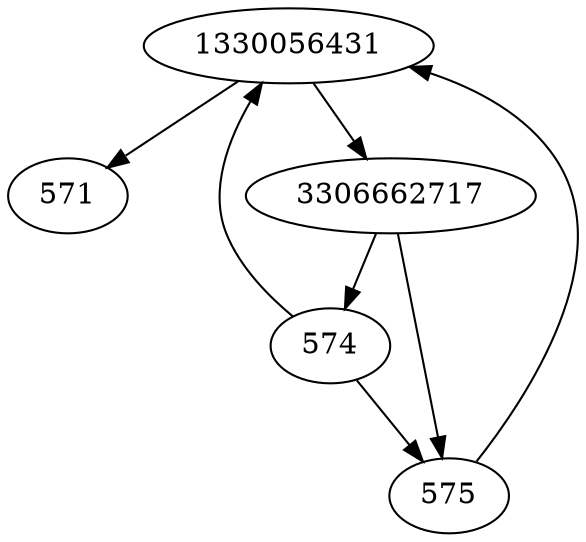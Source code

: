 strict digraph  {
1330056431;
571;
3306662717;
574;
575;
1330056431 -> 571;
1330056431 -> 3306662717;
3306662717 -> 574;
3306662717 -> 575;
574 -> 575;
574 -> 1330056431;
575 -> 1330056431;
}
